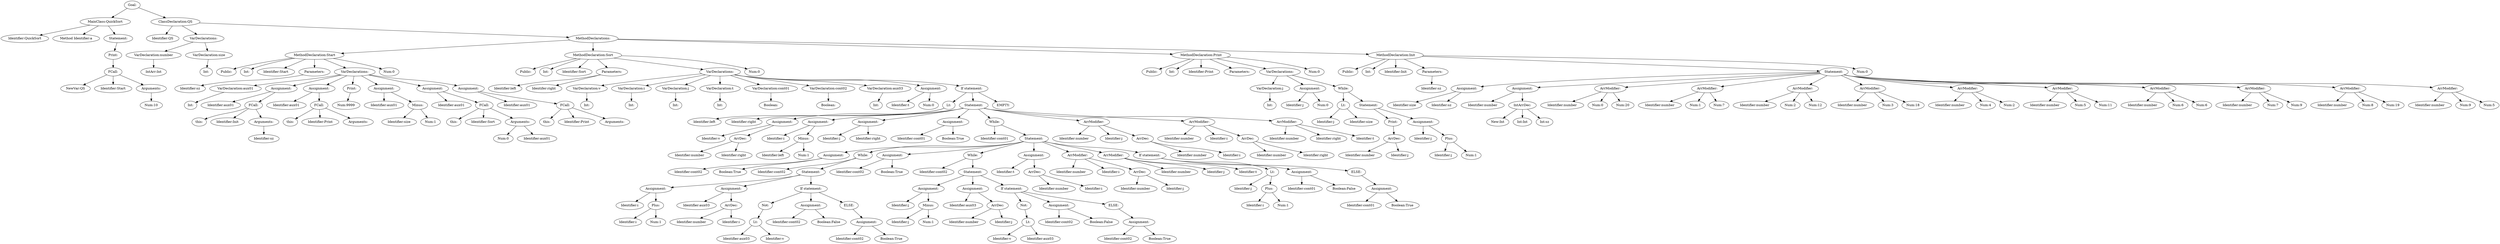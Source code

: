 digraph {
n0 [label="Goal:"];
n1 [label="MainClass:QuickSort"];
n2 [label="Identifier:QuickSort"];
n1 -> n2
n3 [label="Method Identifier:a"];
n1 -> n3
n4 [label="Statement:"];
n5 [label="Print:"];
n6 [label="FCall:"];
n7 [label="NewVar:QS"];
n6 -> n7
n8 [label="Identifier:Start"];
n6 -> n8
n9 [label="Arguments:"];
n10 [label="Num:10"];
n9 -> n10
n6 -> n9
n5 -> n6
n4 -> n5
n1 -> n4
n0 -> n1
n11 [label="ClassDeclaration:QS"];
n12 [label="Identifier:QS"];
n11 -> n12
n13 [label="VarDeclarations:"];
n14 [label="VarDeclaration:number"];
n15 [label="IntArr:Int"];
n14 -> n15
n13 -> n14
n16 [label="VarDeclaration:size"];
n17 [label="Int:"];
n16 -> n17
n13 -> n16
n11 -> n13
n18 [label="MethodDeclarations:"];
n19 [label="MethodDeclaration:Start"];
n20 [label="Public:"];
n19 -> n20
n21 [label="Int:"];
n19 -> n21
n22 [label="Identifier:Start"];
n19 -> n22
n23 [label="Parameters:"];
n24 [label="Identifier:sz"];
n23 -> n24
n19 -> n23
n25 [label="VarDeclarations:"];
n26 [label="VarDeclaration:aux01"];
n27 [label="Int:"];
n26 -> n27
n25 -> n26
n28 [label="Assignment:"];
n29 [label="Identifier:aux01"];
n28 -> n29
n30 [label="FCall:"];
n31 [label="this:"];
n30 -> n31
n32 [label="Identifier:Init"];
n30 -> n32
n33 [label="Arguments:"];
n34 [label="Identifier:sz"];
n33 -> n34
n30 -> n33
n28 -> n30
n25 -> n28
n35 [label="Assignment:"];
n36 [label="Identifier:aux01"];
n35 -> n36
n37 [label="FCall:"];
n38 [label="this:"];
n37 -> n38
n39 [label="Identifier:Print"];
n37 -> n39
n40 [label="Arguments:"];
n37 -> n40
n35 -> n37
n25 -> n35
n41 [label="Print:"];
n42 [label="Num:9999"];
n41 -> n42
n25 -> n41
n43 [label="Assignment:"];
n44 [label="Identifier:aux01"];
n43 -> n44
n45 [label="Minus:"];
n46 [label="Identifier:size"];
n45 -> n46
n47 [label="Num:1"];
n45 -> n47
n43 -> n45
n25 -> n43
n48 [label="Assignment:"];
n49 [label="Identifier:aux01"];
n48 -> n49
n50 [label="FCall:"];
n51 [label="this:"];
n50 -> n51
n52 [label="Identifier:Sort"];
n50 -> n52
n53 [label="Arguments:"];
n54 [label="Num:0"];
n53 -> n54
n55 [label="Identifier:aux01"];
n53 -> n55
n50 -> n53
n48 -> n50
n25 -> n48
n56 [label="Assignment:"];
n57 [label="Identifier:aux01"];
n56 -> n57
n58 [label="FCall:"];
n59 [label="this:"];
n58 -> n59
n60 [label="Identifier:Print"];
n58 -> n60
n61 [label="Arguments:"];
n58 -> n61
n56 -> n58
n25 -> n56
n19 -> n25
n62 [label="Num:0"];
n19 -> n62
n18 -> n19
n63 [label="MethodDeclaration:Sort"];
n64 [label="Public:"];
n63 -> n64
n65 [label="Int:"];
n63 -> n65
n66 [label="Identifier:Sort"];
n63 -> n66
n67 [label="Parameters:"];
n68 [label="Identifier:left"];
n67 -> n68
n69 [label="Identifer:right"];
n67 -> n69
n63 -> n67
n70 [label="VarDeclarations:"];
n71 [label="VarDeclaration:v"];
n72 [label="Int:"];
n71 -> n72
n70 -> n71
n73 [label="VarDeclaration:i"];
n74 [label="Int:"];
n73 -> n74
n70 -> n73
n75 [label="VarDeclaration:j"];
n76 [label="Int:"];
n75 -> n76
n70 -> n75
n77 [label="VarDeclaration:t"];
n78 [label="Int:"];
n77 -> n78
n70 -> n77
n79 [label="VarDeclaration:cont01"];
n80 [label="Boolean:"];
n79 -> n80
n70 -> n79
n81 [label="VarDeclaration:cont02"];
n82 [label="Boolean:"];
n81 -> n82
n70 -> n81
n83 [label="VarDeclaration:aux03"];
n84 [label="Int:"];
n83 -> n84
n70 -> n83
n85 [label="Assignment:"];
n86 [label="Identifier:t"];
n85 -> n86
n87 [label="Num:0"];
n85 -> n87
n70 -> n85
n88 [label="If statement:"];
n89 [label="Lt:"];
n90 [label="Identifier:left"];
n89 -> n90
n91 [label="Identifier:right"];
n89 -> n91
n88 -> n89
n92 [label="Statement:"];
n93 [label="Assignment:"];
n94 [label="Identifier:v"];
n93 -> n94
n95 [label="ArrDec:"];
n96 [label="Identifier:number"];
n95 -> n96
n97 [label="Identifier:right"];
n95 -> n97
n93 -> n95
n92 -> n93
n98 [label="Assignment:"];
n99 [label="Identifier:i"];
n98 -> n99
n100 [label="Minus:"];
n101 [label="Identifier:left"];
n100 -> n101
n102 [label="Num:1"];
n100 -> n102
n98 -> n100
n92 -> n98
n103 [label="Assignment:"];
n104 [label="Identifier:j"];
n103 -> n104
n105 [label="Identifier:right"];
n103 -> n105
n92 -> n103
n106 [label="Assignment:"];
n107 [label="Identifier:cont01"];
n106 -> n107
n108 [label="Boolean:True"];
n106 -> n108
n92 -> n106
n109 [label="While:"];
n110 [label="Identifier:cont01"];
n109 -> n110
n111 [label="Statement:"];
n112 [label="Assignment:"];
n113 [label="Identifier:cont02"];
n112 -> n113
n114 [label="Boolean:True"];
n112 -> n114
n111 -> n112
n115 [label="While:"];
n116 [label="Identifier:cont02"];
n115 -> n116
n117 [label="Statement:"];
n118 [label="Assignment:"];
n119 [label="Identifier:i"];
n118 -> n119
n120 [label="Plus:"];
n121 [label="Identifier:i"];
n120 -> n121
n122 [label="Num:1"];
n120 -> n122
n118 -> n120
n117 -> n118
n123 [label="Assignment:"];
n124 [label="Identifier:aux03"];
n123 -> n124
n125 [label="ArrDec:"];
n126 [label="Identifier:number"];
n125 -> n126
n127 [label="Identifier:i"];
n125 -> n127
n123 -> n125
n117 -> n123
n128 [label="If statement:"];
n129 [label="Not:"];
n130 [label="Lt:"];
n131 [label="Identifier:aux03"];
n130 -> n131
n132 [label="Identifier:v"];
n130 -> n132
n129 -> n130
n128 -> n129
n133 [label="Assignment:"];
n134 [label="Identifier:cont02"];
n133 -> n134
n135 [label="Boolean:False"];
n133 -> n135
n128 -> n133
n136 [label="ELSE:"];
n137 [label="Assignment:"];
n138 [label="Identifier:cont02"];
n137 -> n138
n139 [label="Boolean:True"];
n137 -> n139
n136 -> n137
n128 -> n136
n117 -> n128
n115 -> n117
n111 -> n115
n140 [label="Assignment:"];
n141 [label="Identifier:cont02"];
n140 -> n141
n142 [label="Boolean:True"];
n140 -> n142
n111 -> n140
n143 [label="While:"];
n144 [label="Identifier:cont02"];
n143 -> n144
n145 [label="Statement:"];
n146 [label="Assignment:"];
n147 [label="Identifier:j"];
n146 -> n147
n148 [label="Minus:"];
n149 [label="Identifier:j"];
n148 -> n149
n150 [label="Num:1"];
n148 -> n150
n146 -> n148
n145 -> n146
n151 [label="Assignment:"];
n152 [label="Identifier:aux03"];
n151 -> n152
n153 [label="ArrDec:"];
n154 [label="Identifier:number"];
n153 -> n154
n155 [label="Identifier:j"];
n153 -> n155
n151 -> n153
n145 -> n151
n156 [label="If statement:"];
n157 [label="Not:"];
n158 [label="Lt:"];
n159 [label="Identifier:v"];
n158 -> n159
n160 [label="Identifier:aux03"];
n158 -> n160
n157 -> n158
n156 -> n157
n161 [label="Assignment:"];
n162 [label="Identifier:cont02"];
n161 -> n162
n163 [label="Boolean:False"];
n161 -> n163
n156 -> n161
n164 [label="ELSE:"];
n165 [label="Assignment:"];
n166 [label="Identifier:cont02"];
n165 -> n166
n167 [label="Boolean:True"];
n165 -> n167
n164 -> n165
n156 -> n164
n145 -> n156
n143 -> n145
n111 -> n143
n168 [label="Assignment:"];
n169 [label="Identifier:t"];
n168 -> n169
n170 [label="ArrDec:"];
n171 [label="Identifier:number"];
n170 -> n171
n172 [label="Identifier:i"];
n170 -> n172
n168 -> n170
n111 -> n168
n173 [label="ArrModifier:"];
n174 [label="Identifier:number"];
n173 -> n174
n175 [label="Identifier:i"];
n173 -> n175
n176 [label="ArrDec:"];
n177 [label="Identifier:number"];
n176 -> n177
n178 [label="Identifier:j"];
n176 -> n178
n173 -> n176
n111 -> n173
n179 [label="ArrModifier:"];
n180 [label="Identifier:number"];
n179 -> n180
n181 [label="Identifier:j"];
n179 -> n181
n182 [label="Identifier:t"];
n179 -> n182
n111 -> n179
n183 [label="If statement:"];
n184 [label="Lt:"];
n185 [label="Identifier:j"];
n184 -> n185
n186 [label="Plus:"];
n187 [label="Identifier:i"];
n186 -> n187
n188 [label="Num:1"];
n186 -> n188
n184 -> n186
n183 -> n184
n189 [label="Assignment:"];
n190 [label="Identifier:cont01"];
n189 -> n190
n191 [label="Boolean:False"];
n189 -> n191
n183 -> n189
n192 [label="ELSE:"];
n193 [label="Assignment:"];
n194 [label="Identifier:cont01"];
n193 -> n194
n195 [label="Boolean:True"];
n193 -> n195
n192 -> n193
n183 -> n192
n111 -> n183
n109 -> n111
n92 -> n109
n196 [label="ArrModifier:"];
n197 [label="Identifier:number"];
n196 -> n197
n198 [label="Identifier:j"];
n196 -> n198
n199 [label="ArrDec:"];
n200 [label="Identifier:number"];
n199 -> n200
n201 [label="Identifier:i"];
n199 -> n201
n196 -> n199
n92 -> n196
n202 [label="ArrModifier:"];
n203 [label="Identifier:number"];
n202 -> n203
n204 [label="Identifier:i"];
n202 -> n204
n205 [label="ArrDec:"];
n206 [label="Identifier:number"];
n205 -> n206
n207 [label="Identifier:right"];
n205 -> n207
n202 -> n205
n92 -> n202
n208 [label="ArrModifier:"];
n209 [label="Identifier:number"];
n208 -> n209
n210 [label="Identifier:right"];
n208 -> n210
n211 [label="Identifier:t"];
n208 -> n211
n92 -> n208
n88 -> n92
n212 [label="EMPTY:"];
n88 -> n212
n70 -> n88
n63 -> n70
n213 [label="Num:0"];
n63 -> n213
n18 -> n63
n214 [label="MethodDeclaration:Print"];
n215 [label="Public:"];
n214 -> n215
n216 [label="Int:"];
n214 -> n216
n217 [label="Identifier:Print"];
n214 -> n217
n218 [label="Parameters:"];
n214 -> n218
n219 [label="VarDeclarations:"];
n220 [label="VarDeclaration:j"];
n221 [label="Int:"];
n220 -> n221
n219 -> n220
n222 [label="Assignment:"];
n223 [label="Identifier:j"];
n222 -> n223
n224 [label="Num:0"];
n222 -> n224
n219 -> n222
n225 [label="While:"];
n226 [label="Lt:"];
n227 [label="Identifier:j"];
n226 -> n227
n228 [label="Identifier:size"];
n226 -> n228
n225 -> n226
n229 [label="Statement:"];
n230 [label="Print:"];
n231 [label="ArrDec:"];
n232 [label="Identifier:number"];
n231 -> n232
n233 [label="Identifier:j"];
n231 -> n233
n230 -> n231
n229 -> n230
n234 [label="Assignment:"];
n235 [label="Identifier:j"];
n234 -> n235
n236 [label="Plus:"];
n237 [label="Identifier:j"];
n236 -> n237
n238 [label="Num:1"];
n236 -> n238
n234 -> n236
n229 -> n234
n225 -> n229
n219 -> n225
n214 -> n219
n239 [label="Num:0"];
n214 -> n239
n18 -> n214
n240 [label="MethodDeclaration:Init"];
n241 [label="Public:"];
n240 -> n241
n242 [label="Int:"];
n240 -> n242
n243 [label="Identifier:Init"];
n240 -> n243
n244 [label="Parameters:"];
n245 [label="Identifier:sz"];
n244 -> n245
n240 -> n244
n246 [label="Statement:"];
n247 [label="Assignment:"];
n248 [label="Identifier:size"];
n247 -> n248
n249 [label="Identifier:sz"];
n247 -> n249
n246 -> n247
n250 [label="Assignment:"];
n251 [label="Identifier:number"];
n250 -> n251
n252 [label="IntArrDec:"];
n253 [label="New:Int"];
n252 -> n253
n254 [label="Int:Int"];
n252 -> n254
n255 [label="Int:sz"];
n252 -> n255
n250 -> n252
n246 -> n250
n256 [label="ArrModifier:"];
n257 [label="Identifier:number"];
n256 -> n257
n258 [label="Num:0"];
n256 -> n258
n259 [label="Num:20"];
n256 -> n259
n246 -> n256
n260 [label="ArrModifier:"];
n261 [label="Identifier:number"];
n260 -> n261
n262 [label="Num:1"];
n260 -> n262
n263 [label="Num:7"];
n260 -> n263
n246 -> n260
n264 [label="ArrModifier:"];
n265 [label="Identifier:number"];
n264 -> n265
n266 [label="Num:2"];
n264 -> n266
n267 [label="Num:12"];
n264 -> n267
n246 -> n264
n268 [label="ArrModifier:"];
n269 [label="Identifier:number"];
n268 -> n269
n270 [label="Num:3"];
n268 -> n270
n271 [label="Num:18"];
n268 -> n271
n246 -> n268
n272 [label="ArrModifier:"];
n273 [label="Identifier:number"];
n272 -> n273
n274 [label="Num:4"];
n272 -> n274
n275 [label="Num:2"];
n272 -> n275
n246 -> n272
n276 [label="ArrModifier:"];
n277 [label="Identifier:number"];
n276 -> n277
n278 [label="Num:5"];
n276 -> n278
n279 [label="Num:11"];
n276 -> n279
n246 -> n276
n280 [label="ArrModifier:"];
n281 [label="Identifier:number"];
n280 -> n281
n282 [label="Num:6"];
n280 -> n282
n283 [label="Num:6"];
n280 -> n283
n246 -> n280
n284 [label="ArrModifier:"];
n285 [label="Identifier:number"];
n284 -> n285
n286 [label="Num:7"];
n284 -> n286
n287 [label="Num:9"];
n284 -> n287
n246 -> n284
n288 [label="ArrModifier:"];
n289 [label="Identifier:number"];
n288 -> n289
n290 [label="Num:8"];
n288 -> n290
n291 [label="Num:19"];
n288 -> n291
n246 -> n288
n292 [label="ArrModifier:"];
n293 [label="Identifier:number"];
n292 -> n293
n294 [label="Num:9"];
n292 -> n294
n295 [label="Num:5"];
n292 -> n295
n246 -> n292
n240 -> n246
n296 [label="Num:0"];
n240 -> n296
n18 -> n240
n11 -> n18
n0 -> n11
}
